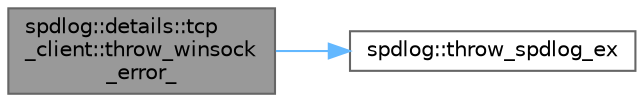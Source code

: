 digraph "spdlog::details::tcp_client::throw_winsock_error_"
{
 // LATEX_PDF_SIZE
  bgcolor="transparent";
  edge [fontname=Helvetica,fontsize=10,labelfontname=Helvetica,labelfontsize=10];
  node [fontname=Helvetica,fontsize=10,shape=box,height=0.2,width=0.4];
  rankdir="LR";
  Node1 [id="Node000001",label="spdlog::details::tcp\l_client::throw_winsock\l_error_",height=0.2,width=0.4,color="gray40", fillcolor="grey60", style="filled", fontcolor="black",tooltip=" "];
  Node1 -> Node2 [id="edge2_Node000001_Node000002",color="steelblue1",style="solid",tooltip=" "];
  Node2 [id="Node000002",label="spdlog::throw_spdlog_ex",height=0.2,width=0.4,color="grey40", fillcolor="white", style="filled",URL="$namespacespdlog.html#ac3d8b7e83aad48720518fbac80836c3c",tooltip=" "];
}
